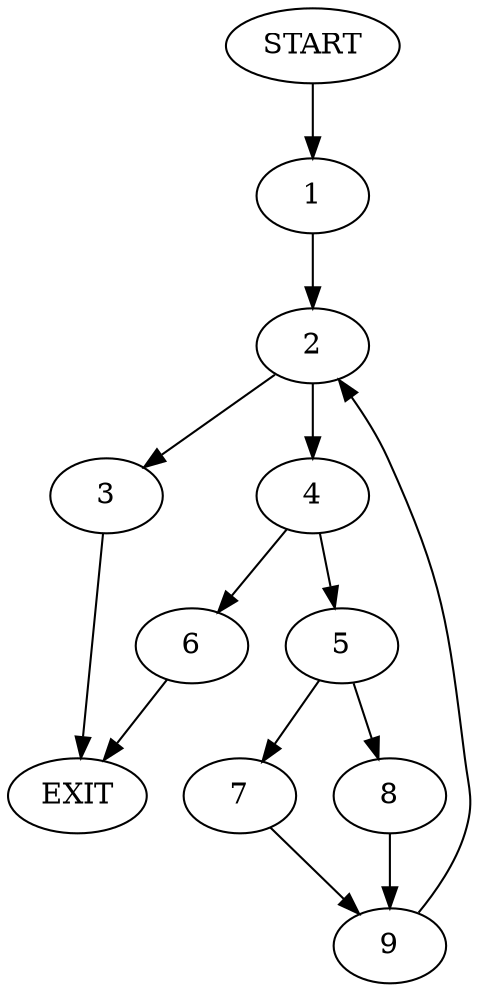 digraph {
0 [label="START"]
10 [label="EXIT"]
0 -> 1
1 -> 2
2 -> 3
2 -> 4
4 -> 5
4 -> 6
3 -> 10
6 -> 10
5 -> 7
5 -> 8
7 -> 9
8 -> 9
9 -> 2
}
